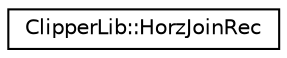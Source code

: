 digraph "Graphical Class Hierarchy"
{
  edge [fontname="Helvetica",fontsize="10",labelfontname="Helvetica",labelfontsize="10"];
  node [fontname="Helvetica",fontsize="10",shape=record];
  rankdir="LR";
  Node1 [label="ClipperLib::HorzJoinRec",height=0.2,width=0.4,color="black", fillcolor="white", style="filled",URL="$struct_clipper_lib_1_1_horz_join_rec.html"];
}
